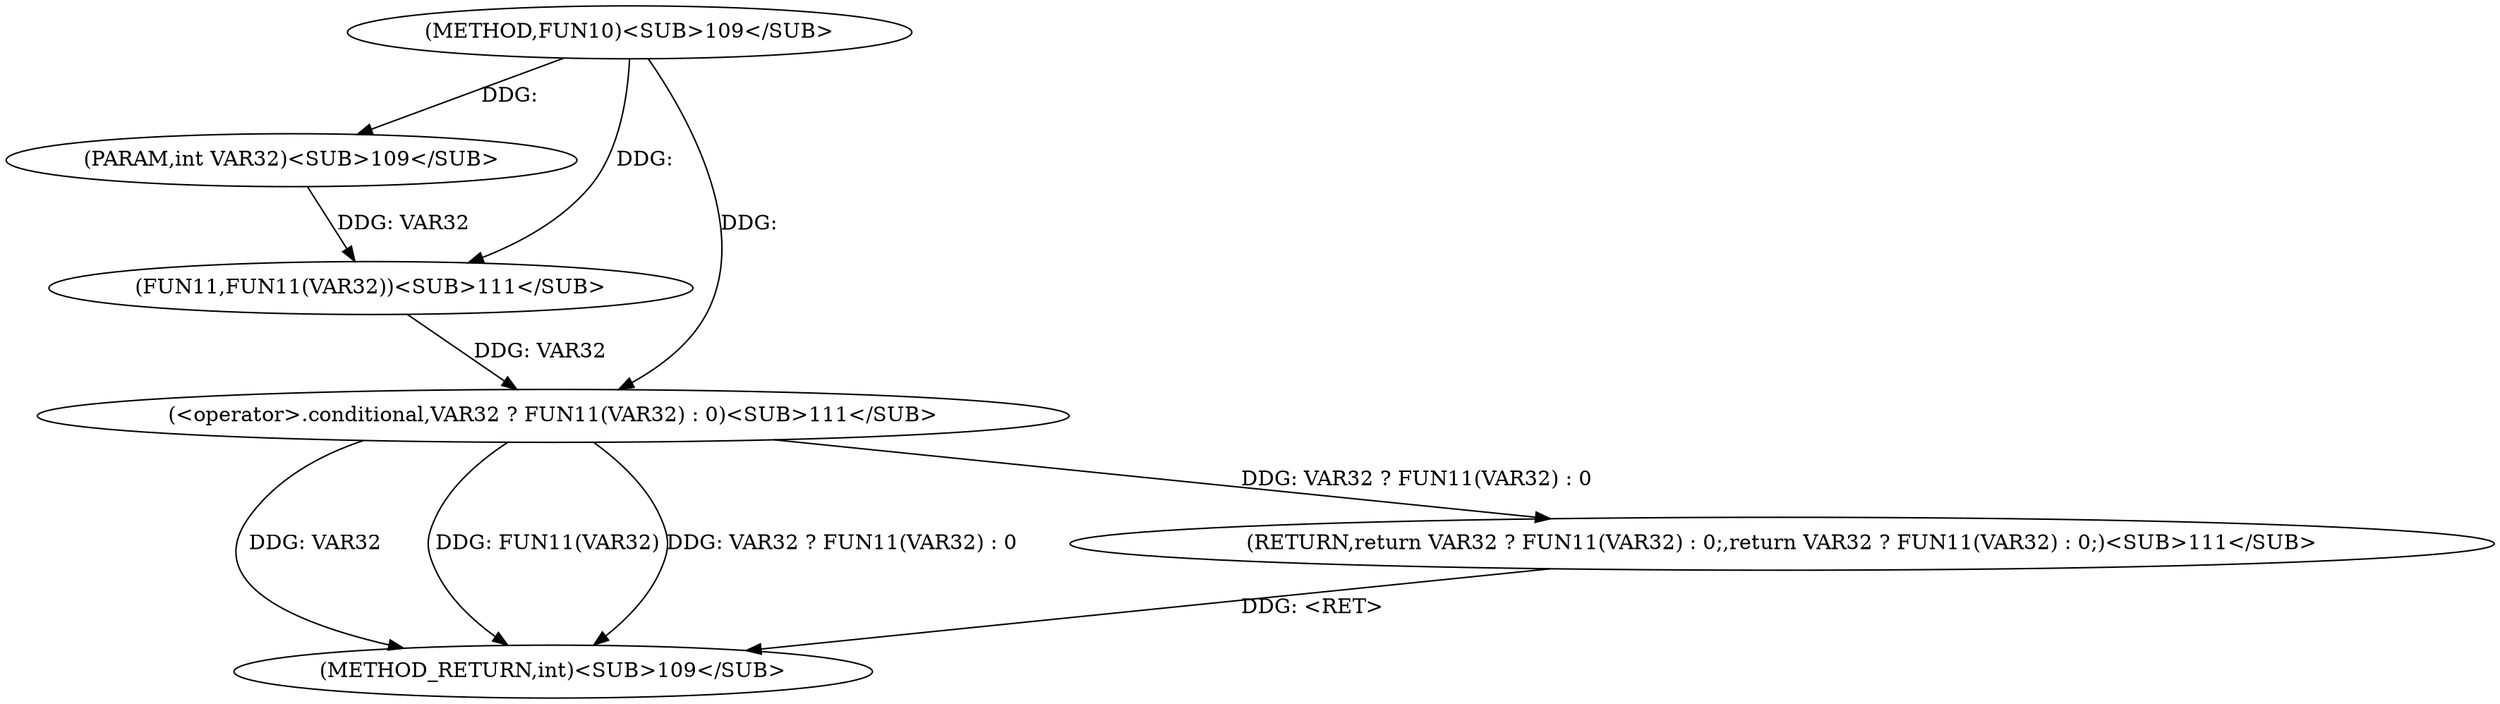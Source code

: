 
digraph "FUN10" {  

"10368" [label = "(METHOD,FUN10)<SUB>109</SUB>" ]

"10377" [label = "(METHOD_RETURN,int)<SUB>109</SUB>" ]

"10369" [label = "(PARAM,int VAR32)<SUB>109</SUB>" ]

"10371" [label = "(RETURN,return VAR32 ? FUN11(VAR32) : 0;,return VAR32 ? FUN11(VAR32) : 0;)<SUB>111</SUB>" ]

"10372" [label = "(&lt;operator&gt;.conditional,VAR32 ? FUN11(VAR32) : 0)<SUB>111</SUB>" ]

"10374" [label = "(FUN11,FUN11(VAR32))<SUB>111</SUB>" ]

  "10371" -> "10377"  [ label = "DDG: &lt;RET&gt;"] 

  "10372" -> "10377"  [ label = "DDG: VAR32"] 

  "10372" -> "10377"  [ label = "DDG: FUN11(VAR32)"] 

  "10372" -> "10377"  [ label = "DDG: VAR32 ? FUN11(VAR32) : 0"] 

  "10368" -> "10369"  [ label = "DDG: "] 

  "10372" -> "10371"  [ label = "DDG: VAR32 ? FUN11(VAR32) : 0"] 

  "10374" -> "10372"  [ label = "DDG: VAR32"] 

  "10368" -> "10372"  [ label = "DDG: "] 

  "10369" -> "10374"  [ label = "DDG: VAR32"] 

  "10368" -> "10374"  [ label = "DDG: "] 

}